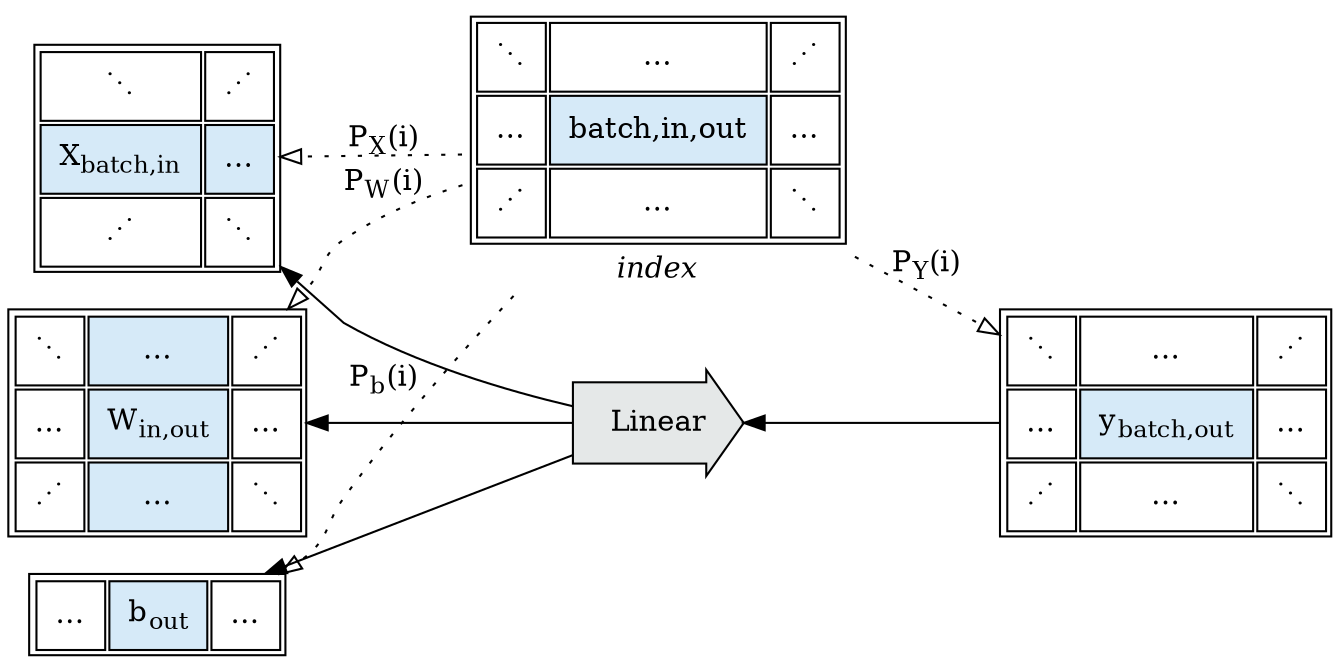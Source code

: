 digraph G {
    rankdir=RL;

    idx [
        shape="plain",
        label=<
	<table border="0">
        <tr><td>
          <table cellpadding="8">
              <tr>
                  <td>⋱</td>
                  <td>…</td>
                  <td>⋰</td>
                  </tr>
              <tr>
                  <td>…</td>
                  <td bgcolor="#D6EAF8" align="center">batch,in,out</td>
                  <td>…</td>
                  </tr>
              <tr>
                  <td>⋰</td>
                  <td>…</td>
                  <td>⋱</td>
                  </tr>
              </table>
	  </td></tr>
        <tr><td><i>index</i></td></tr>
	  </table>
        >,
    ];

    x [
        shape="plain",
        label=<
        <table cellpadding="8">
            <tr>
                <td>⋱</td>
                <td>⋰</td>
                </tr>
            <tr>
                <td bgcolor="#D6EAF8">X<sub>batch,in</sub></td>
                <td bgcolor="#D6EAF8">…</td>
                </tr>
            <tr>
                <td>⋰</td>
                <td>⋱</td>
                </tr>
            </table>
        >,
    ];

    w [
        shape="plain",
        label=<
        <table cellpadding="8">
            <tr>
                <td>⋱</td>
                <td bgcolor="#D6EAF8">…</td>
                <td>⋰</td>
                </tr>
            <tr>
                <td>…</td>
                <td bgcolor="#D6EAF8">W<sub>in,out</sub></td>
                <td>…</td>
                </tr>
            <tr>
                <td>⋰</td>
                <td bgcolor="#D6EAF8">…</td>
                <td>⋱</td>
                </tr>
            </table>
        >,
    ];

    op [
        label=Linear,
        shape=rarrow,
        style=filled,
        fillcolor="#E5E8E8",
        margin=0.25
    ];

    b [
        shape="plain",
        label=<
        <table cellpadding="8">
            <tr>
                <td>…</td>
                <td bgcolor="#D6EAF8">b<sub>out</sub></td>
                <td>…</td>
                </tr>
            </table>
        >,
    ];

    y [
        shape="plain",
        label=<
        <table cellpadding="8">
            <tr>
                <td>⋱</td>
                <td>…</td>
                <td>⋰</td>
                </tr>
            <tr>
                <td>…</td>
                <td bgcolor="#D6EAF8">y<sub>batch,out</sub></td>
                <td>…</td>
                </tr>
            <tr>
                <td>⋰</td>
                <td>…</td>
                <td>⋱</td>
                </tr>
            </table>
        >,
    ];

    op -> x;
    y -> op;
    op -> w;
    op -> b;

    idx -> x [label=<P<sub>X</sub>(i)>, constraint=false, style=dotted, arrowhead=empty];
    idx -> w [label=<P<sub>W</sub>(i)>, constraint=false, style=dotted, arrowhead=empty];
    idx -> b [label=<P<sub>b</sub>(i)>, constraint=false, style=dotted, arrowhead=empty];
    idx -> y [label=<P<sub>Y</sub>(i)>, constraint=false, style=dotted, arrowhead=empty];

    { rank=same; op; idx; }
}